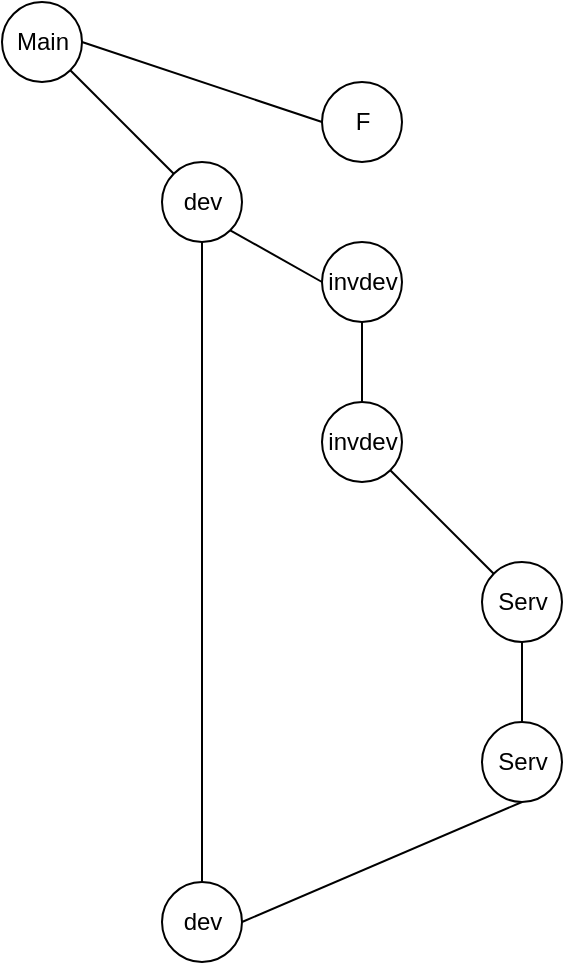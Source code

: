 <mxfile version="17.5.0" type="device"><diagram id="1TxOIu6JwOe1yiqMEC8b" name="Page-1"><mxGraphModel dx="806" dy="855" grid="1" gridSize="10" guides="1" tooltips="1" connect="1" arrows="1" fold="1" page="1" pageScale="1" pageWidth="850" pageHeight="1100" math="0" shadow="0"><root><mxCell id="0"/><mxCell id="1" parent="0"/><mxCell id="g-eObdBZUQS4yscju40i-1" value="" style="ellipse;whiteSpace=wrap;html=1;aspect=fixed;" vertex="1" parent="1"><mxGeometry x="160" y="120" width="40" height="40" as="geometry"/></mxCell><mxCell id="g-eObdBZUQS4yscju40i-2" value="" style="ellipse;whiteSpace=wrap;html=1;aspect=fixed;" vertex="1" parent="1"><mxGeometry x="240" y="200" width="40" height="40" as="geometry"/></mxCell><mxCell id="g-eObdBZUQS4yscju40i-3" value="" style="ellipse;whiteSpace=wrap;html=1;aspect=fixed;" vertex="1" parent="1"><mxGeometry x="320" y="160" width="40" height="40" as="geometry"/></mxCell><mxCell id="g-eObdBZUQS4yscju40i-4" value="" style="ellipse;whiteSpace=wrap;html=1;aspect=fixed;" vertex="1" parent="1"><mxGeometry x="320" y="240" width="40" height="40" as="geometry"/></mxCell><mxCell id="g-eObdBZUQS4yscju40i-6" value="" style="ellipse;whiteSpace=wrap;html=1;aspect=fixed;" vertex="1" parent="1"><mxGeometry x="320" y="320" width="40" height="40" as="geometry"/></mxCell><mxCell id="g-eObdBZUQS4yscju40i-7" value="" style="ellipse;whiteSpace=wrap;html=1;aspect=fixed;" vertex="1" parent="1"><mxGeometry x="400" y="400" width="40" height="40" as="geometry"/></mxCell><mxCell id="g-eObdBZUQS4yscju40i-8" value="" style="endArrow=none;html=1;rounded=0;entryX=1;entryY=1;entryDx=0;entryDy=0;exitX=0;exitY=0;exitDx=0;exitDy=0;" edge="1" parent="1" source="g-eObdBZUQS4yscju40i-2" target="g-eObdBZUQS4yscju40i-1"><mxGeometry width="50" height="50" relative="1" as="geometry"><mxPoint x="390" y="460" as="sourcePoint"/><mxPoint x="440" y="410" as="targetPoint"/></mxGeometry></mxCell><mxCell id="g-eObdBZUQS4yscju40i-9" value="" style="endArrow=none;html=1;rounded=0;entryX=0;entryY=0.5;entryDx=0;entryDy=0;exitX=1;exitY=0.5;exitDx=0;exitDy=0;" edge="1" parent="1" source="g-eObdBZUQS4yscju40i-1" target="g-eObdBZUQS4yscju40i-3"><mxGeometry width="50" height="50" relative="1" as="geometry"><mxPoint x="220" y="150" as="sourcePoint"/><mxPoint x="270" y="100" as="targetPoint"/></mxGeometry></mxCell><mxCell id="g-eObdBZUQS4yscju40i-10" value="" style="endArrow=none;html=1;rounded=0;entryX=1;entryY=1;entryDx=0;entryDy=0;exitX=0;exitY=0.5;exitDx=0;exitDy=0;" edge="1" parent="1" source="g-eObdBZUQS4yscju40i-4" target="g-eObdBZUQS4yscju40i-2"><mxGeometry width="50" height="50" relative="1" as="geometry"><mxPoint x="390" y="460" as="sourcePoint"/><mxPoint x="440" y="410" as="targetPoint"/></mxGeometry></mxCell><mxCell id="g-eObdBZUQS4yscju40i-11" value="" style="endArrow=none;html=1;rounded=0;entryX=0.5;entryY=1;entryDx=0;entryDy=0;exitX=0.5;exitY=0;exitDx=0;exitDy=0;" edge="1" parent="1" source="g-eObdBZUQS4yscju40i-6" target="g-eObdBZUQS4yscju40i-4"><mxGeometry width="50" height="50" relative="1" as="geometry"><mxPoint x="310" y="420" as="sourcePoint"/><mxPoint x="360" y="370" as="targetPoint"/></mxGeometry></mxCell><mxCell id="g-eObdBZUQS4yscju40i-12" value="" style="endArrow=none;html=1;rounded=0;entryX=1;entryY=1;entryDx=0;entryDy=0;" edge="1" parent="1" source="g-eObdBZUQS4yscju40i-7" target="g-eObdBZUQS4yscju40i-6"><mxGeometry width="50" height="50" relative="1" as="geometry"><mxPoint x="310" y="420" as="sourcePoint"/><mxPoint x="360" y="370" as="targetPoint"/></mxGeometry></mxCell><mxCell id="g-eObdBZUQS4yscju40i-13" value="" style="ellipse;whiteSpace=wrap;html=1;aspect=fixed;" vertex="1" parent="1"><mxGeometry x="400" y="480" width="40" height="40" as="geometry"/></mxCell><mxCell id="g-eObdBZUQS4yscju40i-14" value="" style="endArrow=none;html=1;rounded=0;exitX=0.5;exitY=0;exitDx=0;exitDy=0;" edge="1" parent="1" source="g-eObdBZUQS4yscju40i-13"><mxGeometry width="50" height="50" relative="1" as="geometry"><mxPoint x="370" y="490" as="sourcePoint"/><mxPoint x="420" y="440" as="targetPoint"/></mxGeometry></mxCell><mxCell id="g-eObdBZUQS4yscju40i-15" value="" style="endArrow=none;html=1;rounded=0;entryX=0.5;entryY=1;entryDx=0;entryDy=0;" edge="1" parent="1" target="g-eObdBZUQS4yscju40i-2"><mxGeometry width="50" height="50" relative="1" as="geometry"><mxPoint x="260" y="560" as="sourcePoint"/><mxPoint x="440" y="410" as="targetPoint"/></mxGeometry></mxCell><mxCell id="g-eObdBZUQS4yscju40i-16" value="" style="ellipse;whiteSpace=wrap;html=1;aspect=fixed;" vertex="1" parent="1"><mxGeometry x="240" y="560" width="40" height="40" as="geometry"/></mxCell><mxCell id="g-eObdBZUQS4yscju40i-17" value="" style="endArrow=none;html=1;rounded=0;entryX=0.5;entryY=1;entryDx=0;entryDy=0;" edge="1" parent="1" target="g-eObdBZUQS4yscju40i-13"><mxGeometry width="50" height="50" relative="1" as="geometry"><mxPoint x="280" y="580" as="sourcePoint"/><mxPoint x="330" y="530" as="targetPoint"/></mxGeometry></mxCell><mxCell id="g-eObdBZUQS4yscju40i-18" value="Main" style="text;html=1;align=center;verticalAlign=middle;resizable=0;points=[];autosize=1;strokeColor=none;fillColor=none;" vertex="1" parent="1"><mxGeometry x="160" y="130" width="40" height="20" as="geometry"/></mxCell><mxCell id="g-eObdBZUQS4yscju40i-19" value="F" style="text;html=1;align=center;verticalAlign=middle;resizable=0;points=[];autosize=1;strokeColor=none;fillColor=none;" vertex="1" parent="1"><mxGeometry x="330" y="170" width="20" height="20" as="geometry"/></mxCell><mxCell id="g-eObdBZUQS4yscju40i-20" value="dev" style="text;html=1;align=center;verticalAlign=middle;resizable=0;points=[];autosize=1;strokeColor=none;fillColor=none;" vertex="1" parent="1"><mxGeometry x="245" y="210" width="30" height="20" as="geometry"/></mxCell><mxCell id="g-eObdBZUQS4yscju40i-21" value="dev" style="text;html=1;align=center;verticalAlign=middle;resizable=0;points=[];autosize=1;strokeColor=none;fillColor=none;" vertex="1" parent="1"><mxGeometry x="245" y="570" width="30" height="20" as="geometry"/></mxCell><mxCell id="g-eObdBZUQS4yscju40i-22" value="invdev" style="text;html=1;align=center;verticalAlign=middle;resizable=0;points=[];autosize=1;strokeColor=none;fillColor=none;" vertex="1" parent="1"><mxGeometry x="315" y="250" width="50" height="20" as="geometry"/></mxCell><mxCell id="g-eObdBZUQS4yscju40i-23" value="invdev" style="text;html=1;align=center;verticalAlign=middle;resizable=0;points=[];autosize=1;strokeColor=none;fillColor=none;" vertex="1" parent="1"><mxGeometry x="315" y="330" width="50" height="20" as="geometry"/></mxCell><mxCell id="g-eObdBZUQS4yscju40i-24" value="Serv" style="text;html=1;align=center;verticalAlign=middle;resizable=0;points=[];autosize=1;strokeColor=none;fillColor=none;" vertex="1" parent="1"><mxGeometry x="400" y="410" width="40" height="20" as="geometry"/></mxCell><mxCell id="g-eObdBZUQS4yscju40i-25" value="Serv" style="text;html=1;align=center;verticalAlign=middle;resizable=0;points=[];autosize=1;strokeColor=none;fillColor=none;" vertex="1" parent="1"><mxGeometry x="400" y="490" width="40" height="20" as="geometry"/></mxCell></root></mxGraphModel></diagram></mxfile>